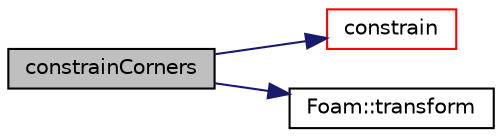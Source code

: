 digraph "constrainCorners"
{
  bgcolor="transparent";
  edge [fontname="Helvetica",fontsize="10",labelfontname="Helvetica",labelfontsize="10"];
  node [fontname="Helvetica",fontsize="10",shape=record];
  rankdir="LR";
  Node559 [label="constrainCorners",height=0.2,width=0.4,color="black", fillcolor="grey75", style="filled", fontcolor="black"];
  Node559 -> Node560 [color="midnightblue",fontsize="10",style="solid",fontname="Helvetica"];
  Node560 [label="constrain",height=0.2,width=0.4,color="red",URL="$a24113.html#a076b612e47449fd588c8ec60739d47b8",tooltip="Apply boundary conditions (single-patch constraints) and. "];
  Node559 -> Node563 [color="midnightblue",fontsize="10",style="solid",fontname="Helvetica"];
  Node563 [label="Foam::transform",height=0.2,width=0.4,color="black",URL="$a21851.html#a919915170941701c1223291531ad010c"];
}

